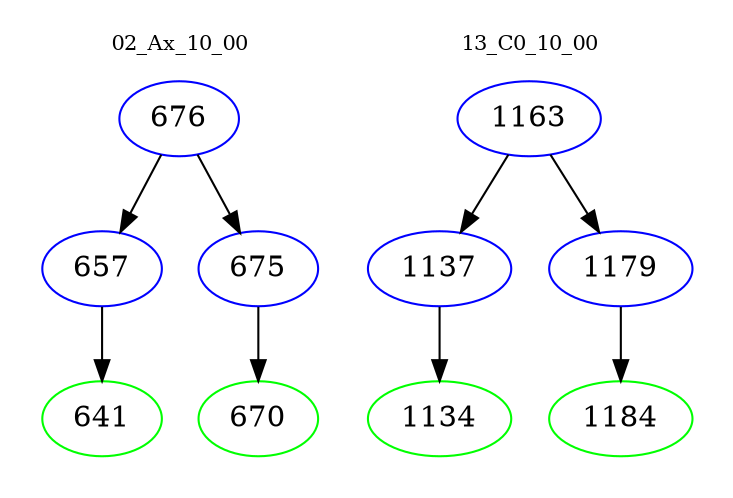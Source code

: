 digraph{
subgraph cluster_0 {
color = white
label = "02_Ax_10_00";
fontsize=10;
T0_676 [label="676", color="blue"]
T0_676 -> T0_657 [color="black"]
T0_657 [label="657", color="blue"]
T0_657 -> T0_641 [color="black"]
T0_641 [label="641", color="green"]
T0_676 -> T0_675 [color="black"]
T0_675 [label="675", color="blue"]
T0_675 -> T0_670 [color="black"]
T0_670 [label="670", color="green"]
}
subgraph cluster_1 {
color = white
label = "13_C0_10_00";
fontsize=10;
T1_1163 [label="1163", color="blue"]
T1_1163 -> T1_1137 [color="black"]
T1_1137 [label="1137", color="blue"]
T1_1137 -> T1_1134 [color="black"]
T1_1134 [label="1134", color="green"]
T1_1163 -> T1_1179 [color="black"]
T1_1179 [label="1179", color="blue"]
T1_1179 -> T1_1184 [color="black"]
T1_1184 [label="1184", color="green"]
}
}

